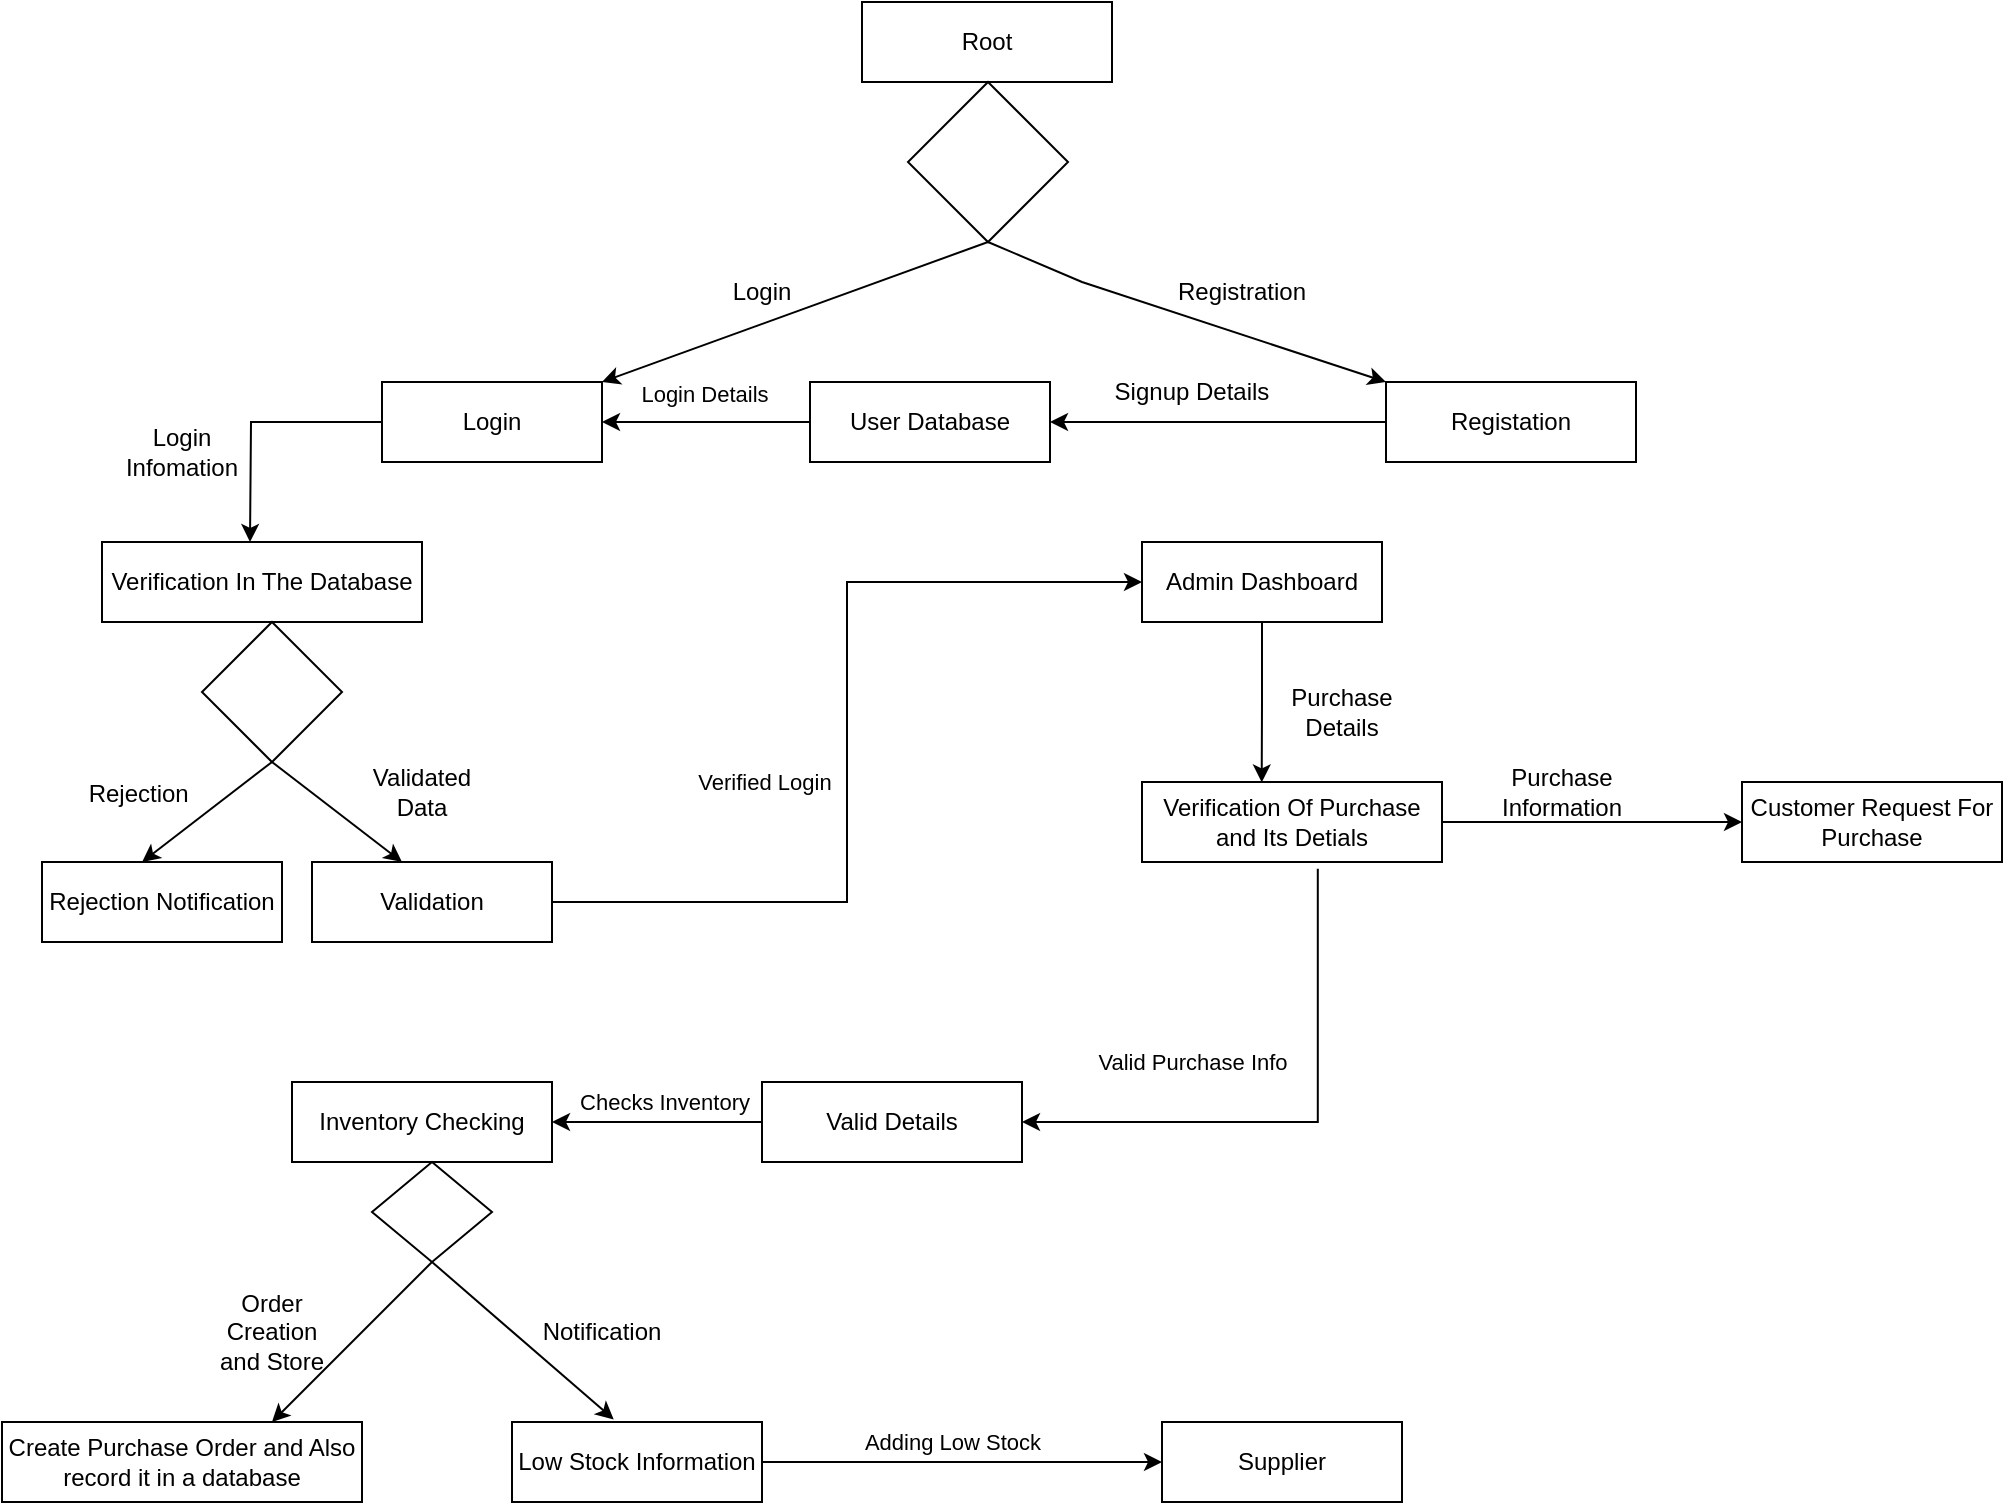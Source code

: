 <mxfile version="25.0.3">
  <diagram name="Page-1" id="QE4cUznPfzqMuU34ur8J">
    <mxGraphModel dx="1158" dy="1797" grid="1" gridSize="10" guides="1" tooltips="1" connect="1" arrows="1" fold="1" page="1" pageScale="1" pageWidth="827" pageHeight="1169" math="0" shadow="0">
      <root>
        <mxCell id="0" />
        <mxCell id="1" parent="0" />
        <mxCell id="1RAJI8hPIHJRJfzqPvRJ-1" value="Verification In The Database" style="rounded=0;whiteSpace=wrap;html=1;" parent="1" vertex="1">
          <mxGeometry x="60" y="80" width="160" height="40" as="geometry" />
        </mxCell>
        <mxCell id="1RAJI8hPIHJRJfzqPvRJ-4" value="Login" style="rounded=0;whiteSpace=wrap;html=1;" parent="1" vertex="1">
          <mxGeometry x="200" width="110" height="40" as="geometry" />
        </mxCell>
        <mxCell id="1RAJI8hPIHJRJfzqPvRJ-7" style="edgeStyle=orthogonalEdgeStyle;rounded=0;orthogonalLoop=1;jettySize=auto;html=1;" parent="1" source="1RAJI8hPIHJRJfzqPvRJ-4" edge="1">
          <mxGeometry relative="1" as="geometry">
            <mxPoint x="134" y="80" as="targetPoint" />
          </mxGeometry>
        </mxCell>
        <mxCell id="1RAJI8hPIHJRJfzqPvRJ-8" value="Login Details" style="edgeLabel;html=1;align=center;verticalAlign=middle;resizable=0;points=[];" parent="1RAJI8hPIHJRJfzqPvRJ-7" vertex="1" connectable="0">
          <mxGeometry x="0.45" y="-4" relative="1" as="geometry">
            <mxPoint x="230" y="-40" as="offset" />
          </mxGeometry>
        </mxCell>
        <mxCell id="1RAJI8hPIHJRJfzqPvRJ-11" style="edgeStyle=orthogonalEdgeStyle;rounded=0;orthogonalLoop=1;jettySize=auto;html=1;entryX=1;entryY=0.5;entryDx=0;entryDy=0;" parent="1" source="1RAJI8hPIHJRJfzqPvRJ-9" target="1RAJI8hPIHJRJfzqPvRJ-10" edge="1">
          <mxGeometry relative="1" as="geometry" />
        </mxCell>
        <mxCell id="1RAJI8hPIHJRJfzqPvRJ-9" value="Registation" style="rounded=0;whiteSpace=wrap;html=1;" parent="1" vertex="1">
          <mxGeometry x="702" width="125" height="40" as="geometry" />
        </mxCell>
        <mxCell id="1RAJI8hPIHJRJfzqPvRJ-17" style="edgeStyle=orthogonalEdgeStyle;rounded=0;orthogonalLoop=1;jettySize=auto;html=1;" parent="1" source="1RAJI8hPIHJRJfzqPvRJ-10" target="1RAJI8hPIHJRJfzqPvRJ-4" edge="1">
          <mxGeometry relative="1" as="geometry" />
        </mxCell>
        <mxCell id="1RAJI8hPIHJRJfzqPvRJ-10" value="User Database" style="rounded=0;whiteSpace=wrap;html=1;" parent="1" vertex="1">
          <mxGeometry x="414" width="120" height="40" as="geometry" />
        </mxCell>
        <mxCell id="1RAJI8hPIHJRJfzqPvRJ-13" value="Signup Details" style="text;html=1;align=center;verticalAlign=middle;whiteSpace=wrap;rounded=0;" parent="1" vertex="1">
          <mxGeometry x="560" y="-10" width="90" height="30" as="geometry" />
        </mxCell>
        <mxCell id="1RAJI8hPIHJRJfzqPvRJ-25" value="Admin Dashboard" style="rounded=0;whiteSpace=wrap;html=1;" parent="1" vertex="1">
          <mxGeometry x="580" y="80" width="120" height="40" as="geometry" />
        </mxCell>
        <mxCell id="1RAJI8hPIHJRJfzqPvRJ-29" value="Login Infomation" style="text;html=1;align=center;verticalAlign=middle;whiteSpace=wrap;rounded=0;" parent="1" vertex="1">
          <mxGeometry x="70" y="20" width="60" height="30" as="geometry" />
        </mxCell>
        <mxCell id="1RAJI8hPIHJRJfzqPvRJ-41" style="edgeStyle=orthogonalEdgeStyle;rounded=0;orthogonalLoop=1;jettySize=auto;html=1;entryX=1;entryY=0.5;entryDx=0;entryDy=0;exitX=0.586;exitY=1.084;exitDx=0;exitDy=0;exitPerimeter=0;" parent="1" source="1RAJI8hPIHJRJfzqPvRJ-30" target="1RAJI8hPIHJRJfzqPvRJ-42" edge="1">
          <mxGeometry relative="1" as="geometry">
            <mxPoint x="705" y="500" as="targetPoint" />
            <mxPoint x="810" y="400" as="sourcePoint" />
            <Array as="points">
              <mxPoint x="668" y="370" />
            </Array>
          </mxGeometry>
        </mxCell>
        <mxCell id="1RAJI8hPIHJRJfzqPvRJ-43" value="Valid Purchase Info" style="edgeLabel;html=1;align=center;verticalAlign=middle;resizable=0;points=[];" parent="1RAJI8hPIHJRJfzqPvRJ-41" vertex="1" connectable="0">
          <mxGeometry x="-0.01" y="-4" relative="1" as="geometry">
            <mxPoint x="-54" y="-26" as="offset" />
          </mxGeometry>
        </mxCell>
        <mxCell id="1RAJI8hPIHJRJfzqPvRJ-51" style="edgeStyle=orthogonalEdgeStyle;rounded=0;orthogonalLoop=1;jettySize=auto;html=1;" parent="1" source="1RAJI8hPIHJRJfzqPvRJ-30" target="1RAJI8hPIHJRJfzqPvRJ-50" edge="1">
          <mxGeometry relative="1" as="geometry" />
        </mxCell>
        <mxCell id="1RAJI8hPIHJRJfzqPvRJ-30" value="Verification Of Purchase and Its Detials" style="rounded=0;whiteSpace=wrap;html=1;" parent="1" vertex="1">
          <mxGeometry x="580" y="200" width="150" height="40" as="geometry" />
        </mxCell>
        <mxCell id="1RAJI8hPIHJRJfzqPvRJ-31" style="edgeStyle=orthogonalEdgeStyle;rounded=0;orthogonalLoop=1;jettySize=auto;html=1;entryX=0.399;entryY=0.005;entryDx=0;entryDy=0;entryPerimeter=0;" parent="1" source="1RAJI8hPIHJRJfzqPvRJ-25" target="1RAJI8hPIHJRJfzqPvRJ-30" edge="1">
          <mxGeometry relative="1" as="geometry" />
        </mxCell>
        <mxCell id="1RAJI8hPIHJRJfzqPvRJ-32" value="Purchase Details" style="text;html=1;align=center;verticalAlign=middle;whiteSpace=wrap;rounded=0;" parent="1" vertex="1">
          <mxGeometry x="650" y="150" width="60" height="30" as="geometry" />
        </mxCell>
        <mxCell id="1RAJI8hPIHJRJfzqPvRJ-33" value="Rejection Notification" style="rounded=0;whiteSpace=wrap;html=1;" parent="1" vertex="1">
          <mxGeometry x="30" y="240" width="120" height="40" as="geometry" />
        </mxCell>
        <mxCell id="1RAJI8hPIHJRJfzqPvRJ-45" style="edgeStyle=orthogonalEdgeStyle;rounded=0;orthogonalLoop=1;jettySize=auto;html=1;exitX=0;exitY=0.5;exitDx=0;exitDy=0;entryX=1;entryY=0.5;entryDx=0;entryDy=0;" parent="1" source="1RAJI8hPIHJRJfzqPvRJ-42" target="1RAJI8hPIHJRJfzqPvRJ-44" edge="1">
          <mxGeometry relative="1" as="geometry" />
        </mxCell>
        <mxCell id="1RAJI8hPIHJRJfzqPvRJ-46" value="Checks Inventory" style="edgeLabel;html=1;align=center;verticalAlign=middle;resizable=0;points=[];" parent="1RAJI8hPIHJRJfzqPvRJ-45" vertex="1" connectable="0">
          <mxGeometry x="-0.065" y="-2" relative="1" as="geometry">
            <mxPoint y="-8" as="offset" />
          </mxGeometry>
        </mxCell>
        <mxCell id="1RAJI8hPIHJRJfzqPvRJ-42" value="Valid Details" style="rounded=0;whiteSpace=wrap;html=1;" parent="1" vertex="1">
          <mxGeometry x="390" y="350" width="130" height="40" as="geometry" />
        </mxCell>
        <mxCell id="1RAJI8hPIHJRJfzqPvRJ-44" value="Inventory Checking" style="rounded=0;whiteSpace=wrap;html=1;" parent="1" vertex="1">
          <mxGeometry x="155" y="350" width="130" height="40" as="geometry" />
        </mxCell>
        <mxCell id="1RAJI8hPIHJRJfzqPvRJ-48" value="Create Purchase Order and Also record it in a database" style="rounded=0;whiteSpace=wrap;html=1;" parent="1" vertex="1">
          <mxGeometry x="10" y="520" width="180" height="40" as="geometry" />
        </mxCell>
        <mxCell id="1RAJI8hPIHJRJfzqPvRJ-50" value="Customer Request For Purchase" style="rounded=0;whiteSpace=wrap;html=1;" parent="1" vertex="1">
          <mxGeometry x="880" y="200" width="130" height="40" as="geometry" />
        </mxCell>
        <mxCell id="1RAJI8hPIHJRJfzqPvRJ-52" value="Purchase Information" style="text;html=1;align=center;verticalAlign=middle;whiteSpace=wrap;rounded=0;" parent="1" vertex="1">
          <mxGeometry x="760" y="190" width="60" height="30" as="geometry" />
        </mxCell>
        <mxCell id="1RAJI8hPIHJRJfzqPvRJ-70" style="edgeStyle=orthogonalEdgeStyle;rounded=0;orthogonalLoop=1;jettySize=auto;html=1;entryX=0;entryY=0.5;entryDx=0;entryDy=0;" parent="1" source="1RAJI8hPIHJRJfzqPvRJ-55" target="1RAJI8hPIHJRJfzqPvRJ-58" edge="1">
          <mxGeometry relative="1" as="geometry">
            <Array as="points">
              <mxPoint x="570" y="540" />
            </Array>
          </mxGeometry>
        </mxCell>
        <mxCell id="1RAJI8hPIHJRJfzqPvRJ-71" value="Adding Low Stock" style="edgeLabel;html=1;align=center;verticalAlign=middle;resizable=0;points=[];" parent="1RAJI8hPIHJRJfzqPvRJ-70" vertex="1" connectable="0">
          <mxGeometry x="-0.05" y="-1" relative="1" as="geometry">
            <mxPoint y="-11" as="offset" />
          </mxGeometry>
        </mxCell>
        <mxCell id="1RAJI8hPIHJRJfzqPvRJ-55" value="Low Stock Information" style="rounded=0;whiteSpace=wrap;html=1;" parent="1" vertex="1">
          <mxGeometry x="265" y="520" width="125" height="40" as="geometry" />
        </mxCell>
        <mxCell id="1RAJI8hPIHJRJfzqPvRJ-58" value="Supplier" style="rounded=0;whiteSpace=wrap;html=1;" parent="1" vertex="1">
          <mxGeometry x="590" y="520" width="120" height="40" as="geometry" />
        </mxCell>
        <mxCell id="1RAJI8hPIHJRJfzqPvRJ-74" value="Root" style="rounded=0;whiteSpace=wrap;html=1;" parent="1" vertex="1">
          <mxGeometry x="440" y="-190" width="125" height="40" as="geometry" />
        </mxCell>
        <mxCell id="1RAJI8hPIHJRJfzqPvRJ-79" value="" style="rhombus;whiteSpace=wrap;html=1;" parent="1" vertex="1">
          <mxGeometry x="110" y="120" width="70" height="70" as="geometry" />
        </mxCell>
        <mxCell id="1RAJI8hPIHJRJfzqPvRJ-83" value="" style="endArrow=classic;html=1;rounded=0;exitX=0.5;exitY=1;exitDx=0;exitDy=0;entryX=0.417;entryY=0;entryDx=0;entryDy=0;entryPerimeter=0;" parent="1" source="1RAJI8hPIHJRJfzqPvRJ-79" target="1RAJI8hPIHJRJfzqPvRJ-33" edge="1">
          <mxGeometry width="50" height="50" relative="1" as="geometry">
            <mxPoint x="520" y="220" as="sourcePoint" />
            <mxPoint x="340" y="270" as="targetPoint" />
          </mxGeometry>
        </mxCell>
        <mxCell id="1RAJI8hPIHJRJfzqPvRJ-86" value="" style="endArrow=classic;html=1;rounded=0;exitX=0.5;exitY=1;exitDx=0;exitDy=0;" parent="1" source="1RAJI8hPIHJRJfzqPvRJ-79" edge="1">
          <mxGeometry width="50" height="50" relative="1" as="geometry">
            <mxPoint x="130" y="240" as="sourcePoint" />
            <mxPoint x="210" y="240" as="targetPoint" />
          </mxGeometry>
        </mxCell>
        <mxCell id="1RAJI8hPIHJRJfzqPvRJ-91" style="edgeStyle=orthogonalEdgeStyle;rounded=0;orthogonalLoop=1;jettySize=auto;html=1;entryX=0;entryY=0.5;entryDx=0;entryDy=0;" parent="1" source="1RAJI8hPIHJRJfzqPvRJ-88" target="1RAJI8hPIHJRJfzqPvRJ-25" edge="1">
          <mxGeometry relative="1" as="geometry" />
        </mxCell>
        <mxCell id="1RAJI8hPIHJRJfzqPvRJ-98" value="Verified Login" style="edgeLabel;html=1;align=center;verticalAlign=middle;resizable=0;points=[];" parent="1RAJI8hPIHJRJfzqPvRJ-91" vertex="1" connectable="0">
          <mxGeometry x="-0.053" y="2" relative="1" as="geometry">
            <mxPoint x="-40" y="8" as="offset" />
          </mxGeometry>
        </mxCell>
        <mxCell id="1RAJI8hPIHJRJfzqPvRJ-88" value="Validation" style="rounded=0;whiteSpace=wrap;html=1;" parent="1" vertex="1">
          <mxGeometry x="165" y="240" width="120" height="40" as="geometry" />
        </mxCell>
        <mxCell id="1RAJI8hPIHJRJfzqPvRJ-89" value="Rejection&amp;nbsp;" style="text;html=1;align=center;verticalAlign=middle;whiteSpace=wrap;rounded=0;" parent="1" vertex="1">
          <mxGeometry x="50" y="191" width="60" height="30" as="geometry" />
        </mxCell>
        <mxCell id="1RAJI8hPIHJRJfzqPvRJ-92" value="" style="shape=rhombus;html=1;dashed=0;whiteSpace=wrap;perimeter=rhombusPerimeter;" parent="1" vertex="1">
          <mxGeometry x="195" y="390" width="60" height="50" as="geometry" />
        </mxCell>
        <mxCell id="1RAJI8hPIHJRJfzqPvRJ-93" value="" style="endArrow=classic;html=1;rounded=0;exitX=0.5;exitY=1;exitDx=0;exitDy=0;entryX=0.75;entryY=0;entryDx=0;entryDy=0;" parent="1" source="1RAJI8hPIHJRJfzqPvRJ-92" target="1RAJI8hPIHJRJfzqPvRJ-48" edge="1">
          <mxGeometry width="50" height="50" relative="1" as="geometry">
            <mxPoint x="180" y="450" as="sourcePoint" />
            <mxPoint x="115" y="500" as="targetPoint" />
          </mxGeometry>
        </mxCell>
        <mxCell id="1RAJI8hPIHJRJfzqPvRJ-96" value="" style="endArrow=classic;html=1;rounded=0;exitX=0.5;exitY=1;exitDx=0;exitDy=0;entryX=0.407;entryY=-0.032;entryDx=0;entryDy=0;entryPerimeter=0;" parent="1" source="1RAJI8hPIHJRJfzqPvRJ-92" target="1RAJI8hPIHJRJfzqPvRJ-55" edge="1">
          <mxGeometry width="50" height="50" relative="1" as="geometry">
            <mxPoint x="230" y="450" as="sourcePoint" />
            <mxPoint x="155" y="530" as="targetPoint" />
          </mxGeometry>
        </mxCell>
        <mxCell id="1RAJI8hPIHJRJfzqPvRJ-97" value="Validated Data" style="text;html=1;align=center;verticalAlign=middle;whiteSpace=wrap;rounded=0;" parent="1" vertex="1">
          <mxGeometry x="190" y="190" width="60" height="30" as="geometry" />
        </mxCell>
        <mxCell id="1RAJI8hPIHJRJfzqPvRJ-99" value="Order Creation and Store" style="text;html=1;align=center;verticalAlign=middle;whiteSpace=wrap;rounded=0;" parent="1" vertex="1">
          <mxGeometry x="115" y="460" width="60" height="30" as="geometry" />
        </mxCell>
        <mxCell id="1RAJI8hPIHJRJfzqPvRJ-100" value="Notification" style="text;html=1;align=center;verticalAlign=middle;whiteSpace=wrap;rounded=0;" parent="1" vertex="1">
          <mxGeometry x="280" y="460" width="60" height="30" as="geometry" />
        </mxCell>
        <mxCell id="1RAJI8hPIHJRJfzqPvRJ-102" value="" style="endArrow=classic;html=1;rounded=0;" parent="1" edge="1">
          <mxGeometry width="50" height="50" relative="1" as="geometry">
            <mxPoint x="630" y="-10" as="sourcePoint" />
            <mxPoint x="630" y="-10" as="targetPoint" />
          </mxGeometry>
        </mxCell>
        <mxCell id="DrbJZRut6XEJ8hHfFzox-1" value="" style="rhombus;whiteSpace=wrap;html=1;" vertex="1" parent="1">
          <mxGeometry x="463" y="-150" width="80" height="80" as="geometry" />
        </mxCell>
        <mxCell id="DrbJZRut6XEJ8hHfFzox-2" value="" style="endArrow=classic;html=1;rounded=0;exitX=0.5;exitY=1;exitDx=0;exitDy=0;entryX=1;entryY=0;entryDx=0;entryDy=0;" edge="1" parent="1" source="DrbJZRut6XEJ8hHfFzox-1" target="1RAJI8hPIHJRJfzqPvRJ-4">
          <mxGeometry width="50" height="50" relative="1" as="geometry">
            <mxPoint x="510" y="40" as="sourcePoint" />
            <mxPoint x="560" y="-10" as="targetPoint" />
          </mxGeometry>
        </mxCell>
        <mxCell id="DrbJZRut6XEJ8hHfFzox-4" value="" style="endArrow=classic;html=1;rounded=0;entryX=0;entryY=0;entryDx=0;entryDy=0;exitX=0.5;exitY=1;exitDx=0;exitDy=0;" edge="1" parent="1" source="DrbJZRut6XEJ8hHfFzox-1" target="1RAJI8hPIHJRJfzqPvRJ-9">
          <mxGeometry width="50" height="50" relative="1" as="geometry">
            <mxPoint x="500" y="-70" as="sourcePoint" />
            <mxPoint x="550" y="-120" as="targetPoint" />
            <Array as="points">
              <mxPoint x="550" y="-50" />
            </Array>
          </mxGeometry>
        </mxCell>
        <mxCell id="DrbJZRut6XEJ8hHfFzox-5" value="Login" style="text;html=1;align=center;verticalAlign=middle;whiteSpace=wrap;rounded=0;" vertex="1" parent="1">
          <mxGeometry x="360" y="-60" width="60" height="30" as="geometry" />
        </mxCell>
        <mxCell id="DrbJZRut6XEJ8hHfFzox-6" value="Registration" style="text;html=1;align=center;verticalAlign=middle;whiteSpace=wrap;rounded=0;" vertex="1" parent="1">
          <mxGeometry x="600" y="-60" width="60" height="30" as="geometry" />
        </mxCell>
      </root>
    </mxGraphModel>
  </diagram>
</mxfile>
